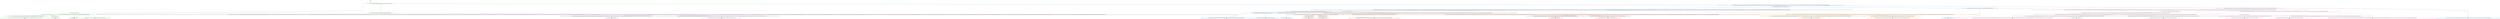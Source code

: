 digraph T {
	{
		rank=same
		60 [penwidth=3,colorscheme=set19,color=3,label="121;122;123;124;125;126;127;128;129;130;341;342;343;344;345;346;347;348;349;350;461;462;463;464;465;466;467;468;469;470;491;492;493;494;495;496;497;498;499;500;511;512;513;514;515;516;517;518;519;520_P\nP\n0% 53%"]
		58 [penwidth=3,colorscheme=set19,color=3,label="221;222;223;224;225;226;227;228;229;230_P\nP\n0% 47%"]
		56 [penwidth=3,colorscheme=set19,color=3,label="391;392;393;394;395;396;397;398;399;400_P\nP\n88% 0%"]
		53 [penwidth=3,colorscheme=set19,color=3,label="191;192;193;194;195;196;197;198;199;200;241;242;243;244;245;246;247;248;249;250;301;302;303;304;305;306;307;308;309;310_P\nP\n12% 0%"]
		49 [penwidth=3,colorscheme=set19,color=2,label="3642;3643;3644;3645;3646;3647;3648;3649;3650;3651;3682;3683;3684;3685;3686;3687;3688;3689;3690;3691;3812;3813;3814;3815;3816;3817;3818;3819;3820;3821;3922;3923;3924;3925;3926;3927;3928;3929;3930;3931_M1\nM1\n11%"]
		46 [penwidth=3,colorscheme=set19,color=2,label="3802;3803;3804;3805;3806;3807;3808;3809;3810;3811;3902;3903;3904;3905;3906;3907;3908;3909;3910;3911_M1\nM1\n15%"]
		44 [penwidth=3,colorscheme=set19,color=2,label="4152;4153;4154;4155;4156;4157;4158;4159;4160;4161_M1\nM1\n41%"]
		42 [penwidth=3,colorscheme=set19,color=2,label="1191;1192;1193;1194;1195;1196;1197;1198;1199;1200_M1\nM1\n16%"]
		40 [penwidth=3,colorscheme=set19,color=2,label="1071;1072;1073;1074;1075;1076;1077;1078;1079;1080;1091;1092;1093;1094;1095;1096;1097;1098;1099;1100;1181;1182;1183;1184;1185;1186;1187;1188;1189;1190;1221;1222;1223;1224;1225;1226;1227;1228;1229;1230;1231;1232;1233;1234;1235;1236;1237;1238;1239;1240_M1\nM1\n18%"]
		37 [penwidth=3,colorscheme=set19,color=8,label="2141;2142;2143;2144;2145;2146;2147;2148;2149;2150;2191;2192;2193;2194;2195;2196;2197;2198;2199;2200;2281;2282;2283;2284;2285;2286;2287;2288;2289;2290;2401;2402;2403;2404;2405;2406;2407;2408;2409;2410;2501;2502;2503;2504;2505;2506;2507;2508;2509;2510;2601;2602;2603;2604;2605;2606;2607;2608;2609;2610;2691;2692;2693;2694;2695;2696;2697;2698;2699;2700;2731;2732;2733;2734;2735;2736;2737;2738;2739;2740;2791;2792;2793;2794;2795;2796;2797;2798;2799;2800_M2\nM2\n40%"]
		34 [penwidth=3,colorscheme=set19,color=8,label="2481;2482;2483;2484;2485;2486;2487;2488;2489;2490;2591;2592;2593;2594;2595;2596;2597;2598;2599;2600;2671;2672;2673;2674;2675;2676;2677;2678;2679;2680_M2\nM2\n27%"]
		32 [penwidth=3,colorscheme=set19,color=8,label="2881;2882;2883;2884;2885;2886;2887;2888;2889;2890;2931;2932;2933;2934;2935;2936;2937;2938;2939;2940;2981;2982;2983;2984;2985;2986;2987;2988;2989;2990_M2\nM2\n18%"]
		30 [penwidth=3,colorscheme=set19,color=8,label="2041;2042;2043;2044;2045;2046;2047;2048;2049;2050;2101;2102;2103;2104;2105;2106;2107;2108;2109;2110;2221;2222;2223;2224;2225;2226;2227;2228;2229;2230;2321;2322;2323;2324;2325;2326;2327;2328;2329;2330;2431;2432;2433;2434;2435;2436;2437;2438;2439;2440;2461;2462;2463;2464;2465;2466;2467;2468;2469;2470;2561;2562;2563;2564;2565;2566;2567;2568;2569;2570;2711;2712;2713;2714;2715;2716;2717;2718;2719;2720;2751;2752;2753;2754;2755;2756;2757;2758;2759;2760;2831;2832;2833;2834;2835;2836;2837;2838;2839;2840_M2\nM2\n15%"]
		28 [penwidth=3,colorscheme=set19,color=9,label="4582;4583;4584;4585;4586;4587;4588;4589;4590;4591_M3\nM3\n54%"]
		26 [penwidth=3,colorscheme=set19,color=9,label="4382;4383;4384;4385;4386;4387;4388;4389;4390;4391;4462;4463;4464;4465;4466;4467;4468;4469;4470;4471;4512;4513;4514;4515;4516;4517;4518;4519;4520;4521_M3\nM3\n46%"]
		23 [penwidth=3,colorscheme=set19,color=7,label="5522;5523;5524;5525;5526;5527;5528;5529;5530;5531_M4\nM4\n69%"]
		21 [penwidth=3,colorscheme=set19,color=7,label="5682;5683;5684;5685;5686;5687;5688;5689;5690;5691_M4\nM4\n14%"]
		19 [penwidth=3,colorscheme=set19,color=7,label="5352;5353;5354;5355;5356;5357;5358;5359;5360;5361;5462;5463;5464;5465;5466;5467;5468;5469;5470;5471;5512;5513;5514;5515;5516;5517;5518;5519;5520;5521;5612;5613;5614;5615;5616;5617;5618;5619;5620;5621_M4\nM4\n18%"]
		17 [penwidth=3,colorscheme=set19,color=5,label="6212;6213;6214;6215;6216;6217;6218;6219;6220;6221;6292;6293;6294;6295;6296;6297;6298;6299;6300;6301_M5\nM5\n78%"]
		15 [penwidth=3,colorscheme=set19,color=5,label="5912;5913;5914;5915;5916;5917;5918;5919;5920;5921;5962;5963;5964;5965;5966;5967;5968;5969;5970;5971;6002;6003;6004;6005;6006;6007;6008;6009;6010;6011;6032;6033;6034;6035;6036;6037;6038;6039;6040;6041_M5\nM5\n22%"]
		13 [penwidth=3,colorscheme=set19,color=4,label="7354;7355;7356;7357;7358;7359;7360;7361;7362;7363_M6\nM6\n24%"]
		11 [penwidth=3,colorscheme=set19,color=4,label="7434;7435;7436;7437;7438;7439;7440;7441;7442;7443;7464;7465;7466;7467;7468;7469;7470;7471;7472;7473;7474;7475;7476;7477;7478;7479;7480;7481;7482;7483_M6\nM6\n76%"]
		9 [penwidth=3,colorscheme=set19,color=1,label="6932;6933;6934;6935;6936;6937;6938;6939;6940;6941_M7\nM7\n84%"]
		7 [penwidth=3,colorscheme=set19,color=1,label="7002;7003;7004;7005;7006;7007;7008;7009;7010;7011;7052;7053;7054;7055;7056;7057;7058;7059;7060;7061_M7\nM7\n16%"]
	}
	65 [penwidth=3,colorscheme=set19,color=3,label="GL"]
	64 [penwidth=3,colorscheme=set19,color=3,label="0"]
	63 [penwidth=3,colorscheme=set19,color=3,label="1;2;3;4;5;6;7;8;9;10;11;12;13;14;15;16;17;18;19;20"]
	62 [penwidth=3,colorscheme=set19,color=3,label="21;22;23;24;25;26;27;28;29;30;71;72;73;74;75;76;77;78;79;80"]
	61 [penwidth=3,colorscheme=set19,color=3,label="121;122;123;124;125;126;127;128;129;130;341;342;343;344;345;346;347;348;349;350;461;462;463;464;465;466;467;468;469;470;491;492;493;494;495;496;497;498;499;500;511;512;513;514;515;516;517;518;519;520"]
	59 [penwidth=3,colorscheme=set19,color=3,label="221;222;223;224;225;226;227;228;229;230"]
	57 [penwidth=3,colorscheme=set19,color=3,label="41;42;43;44;45;46;47;48;49;50;61;62;63;64;65;66;67;68;69;70;161;162;163;164;165;166;167;168;169;170;331;332;333;334;335;336;337;338;339;340;391;392;393;394;395;396;397;398;399;400"]
	55 [penwidth=3,colorscheme=set19,color=3,label="31;32;33;34;35;36;37;38;39;40;51;52;53;54;55;56;57;58;59;60;91;92;93;94;95;96;97;98;99;100;151;152;153;154;155;156;157;158;159;160"]
	54 [penwidth=3,colorscheme=set19,color=3,label="191;192;193;194;195;196;197;198;199;200;241;242;243;244;245;246;247;248;249;250;301;302;303;304;305;306;307;308;309;310"]
	52 [penwidth=3,colorscheme=set19,color=2,label="981;982;983;984;985;986;987;988;989;990;1031;1032;1033;1034;1035;1036;1037;1038;1039;1040"]
	51 [penwidth=3,colorscheme=set19,color=2,label="1061;1062;1063;1064;1065;1066;1067;1068;1069;1070;1121;1122;1123;1124;1125;1126;1127;1128;1129;1130;1141;1142;1143;1144;1145;1146;1147;1148;1149;1150;1161;1162;1163;1164;1165;1166;1167;1168;1169;1170;1251;1252;1253;1254;1255;1256;1257;1258;1259;1260;1271;1272;1273;1274;1275;1276;1277;1278;1279;1280;1321;1322;1323;1324;1325;1326;1327;1328;1329;1330;1341;1342;1343;1344;1345;1346;1347;1348;1349;1350;1391;1392;1393;1394;1395;1396;1397;1398;1399;1400;1431;1432;1433;1434;1435;1436;1437;1438;1439;1440;1491;1492;1493;1494;1495;1496;1497;1498;1499;1500;1541;1542;1543;1544;1545;1546;1547;1548;1549;1550;1561;1562;1563;1564;1565;1566;1567;1568;1569;1570;1641;1642;1643;1644;1645;1646;1647;1648;1649;1650;1691;1692;1693;1694;1695;1696;1697;1698;1699;1700;1721;1722;1723;1724;1725;1726;1727;1728;1729;1730;1761;1762;1763;1764;1765;1766;1767;1768;1769;1770;1821;1822;1823;1824;1825;1826;1827;1828;1829;1830;1881;1882;1883;1884;1885;1886;1887;1888;1889;1890;1911;1912;1913;1914;1915;1916;1917;1918;1919;1920;1951;1952;1953;1954;1955;1956;1957;1958;1959;1960;1971;1972;1973;1974;1975;1976;1977;1978;1979;1980;2031;2032;2033;2034;2035;2036;2037;2038;2039;2040;2071;2072;2073;2074;2075;2076;2077;2078;2079;2080;2211;2212;2213;2214;2215;2216;2217;2218;2219;2220;2311;2312;2313;2314;2315;2316;2317;2318;2319;2320;2421;2422;2423;2424;2425;2426;2427;2428;2429;2430;2451;2452;2453;2454;2455;2456;2457;2458;2459;2460;2631;2632;2633;2634;2635;2636;2637;2638;2639;2640;2821;2822;2823;2824;2825;2826;2827;2828;2829;2830;2911;2912;2913;2914;2915;2916;2917;2918;2919;2920;2961;2962;2963;2964;2965;2966;2967;2968;2969;2970;3041;3042;3043;3044;3045;3046;3047;3048;3049;3050;3081;3082;3083;3084;3085;3086;3087;3088;3089;3090;3191;3192;3193;3194;3195;3196;3197;3198;3199;3200;3221;3222;3223;3224;3225;3226;3227;3228;3229;3230;3261;3262;3263;3264;3265;3266;3267;3268;3269;3270;3281;3282;3283;3284;3285;3286;3287;3288;3289;3290;3301;3302;3303;3304;3305;3306;3307;3308;3309;3310;3341;3342;3343;3344;3345;3346;3347;3348;3349;3350;3381;3382;3383;3384;3385;3386;3387;3388;3389;3390;3391;3392;3393;3394;3395;3396;3397;3398;3399;3400;3411;3412;3413;3414;3415;3416;3417;3418;3419;3420;3461;3462;3463;3464;3465;3466;3467;3468;3469;3470;3521;3522;3523;3524;3525;3526;3527;3528;3529;3530;3531;3562;3563;3564;3565;3566;3567;3568;3569;3570;3571;3612;3613;3614;3615;3616;3617;3618;3619;3620;3621"]
	50 [penwidth=3,colorscheme=set19,color=2,label="3642;3643;3644;3645;3646;3647;3648;3649;3650;3651;3682;3683;3684;3685;3686;3687;3688;3689;3690;3691;3812;3813;3814;3815;3816;3817;3818;3819;3820;3821;3922;3923;3924;3925;3926;3927;3928;3929;3930;3931"]
	48 [penwidth=3,colorscheme=set19,color=2,label="3742;3743;3744;3745;3746;3747;3748;3749;3750;3751"]
	47 [penwidth=3,colorscheme=set19,color=2,label="3802;3803;3804;3805;3806;3807;3808;3809;3810;3811;3902;3903;3904;3905;3906;3907;3908;3909;3910;3911"]
	45 [penwidth=3,colorscheme=set19,color=2,label="4012;4013;4014;4015;4016;4017;4018;4019;4020;4021;4152;4153;4154;4155;4156;4157;4158;4159;4160;4161"]
	43 [penwidth=3,colorscheme=set19,color=2,label="1101;1102;1103;1104;1105;1106;1107;1108;1109;1110;1111;1112;1113;1114;1115;1116;1117;1118;1119;1120;1191;1192;1193;1194;1195;1196;1197;1198;1199;1200"]
	41 [penwidth=3,colorscheme=set19,color=2,label="1001;1002;1003;1004;1005;1006;1007;1008;1009;1010;1071;1072;1073;1074;1075;1076;1077;1078;1079;1080;1091;1092;1093;1094;1095;1096;1097;1098;1099;1100;1181;1182;1183;1184;1185;1186;1187;1188;1189;1190;1221;1222;1223;1224;1225;1226;1227;1228;1229;1230;1231;1232;1233;1234;1235;1236;1237;1238;1239;1240"]
	39 [penwidth=3,colorscheme=set19,color=8,label="2001;2002;2003;2004;2005;2006;2007;2008;2009;2010;2051;2052;2053;2054;2055;2056;2057;2058;2059;2060"]
	38 [penwidth=3,colorscheme=set19,color=8,label="2081;2082;2083;2084;2085;2086;2087;2088;2089;2090;2141;2142;2143;2144;2145;2146;2147;2148;2149;2150;2191;2192;2193;2194;2195;2196;2197;2198;2199;2200;2281;2282;2283;2284;2285;2286;2287;2288;2289;2290;2401;2402;2403;2404;2405;2406;2407;2408;2409;2410;2501;2502;2503;2504;2505;2506;2507;2508;2509;2510;2601;2602;2603;2604;2605;2606;2607;2608;2609;2610;2691;2692;2693;2694;2695;2696;2697;2698;2699;2700;2731;2732;2733;2734;2735;2736;2737;2738;2739;2740;2791;2792;2793;2794;2795;2796;2797;2798;2799;2800"]
	36 [penwidth=3,colorscheme=set19,color=8,label="2111;2112;2113;2114;2115;2116;2117;2118;2119;2120"]
	35 [penwidth=3,colorscheme=set19,color=8,label="2171;2172;2173;2174;2175;2176;2177;2178;2179;2180;2231;2232;2233;2234;2235;2236;2237;2238;2239;2240;2271;2272;2273;2274;2275;2276;2277;2278;2279;2280;2481;2482;2483;2484;2485;2486;2487;2488;2489;2490;2591;2592;2593;2594;2595;2596;2597;2598;2599;2600;2671;2672;2673;2674;2675;2676;2677;2678;2679;2680"]
	33 [penwidth=3,colorscheme=set19,color=8,label="2331;2332;2333;2334;2335;2336;2337;2338;2339;2340;2371;2372;2373;2374;2375;2376;2377;2378;2379;2380;2511;2512;2513;2514;2515;2516;2517;2518;2519;2520;2581;2582;2583;2584;2585;2586;2587;2588;2589;2590;2721;2722;2723;2724;2725;2726;2727;2728;2729;2730;2881;2882;2883;2884;2885;2886;2887;2888;2889;2890;2931;2932;2933;2934;2935;2936;2937;2938;2939;2940;2981;2982;2983;2984;2985;2986;2987;2988;2989;2990"]
	31 [penwidth=3,colorscheme=set19,color=8,label="2041;2042;2043;2044;2045;2046;2047;2048;2049;2050;2101;2102;2103;2104;2105;2106;2107;2108;2109;2110;2221;2222;2223;2224;2225;2226;2227;2228;2229;2230;2321;2322;2323;2324;2325;2326;2327;2328;2329;2330;2431;2432;2433;2434;2435;2436;2437;2438;2439;2440;2461;2462;2463;2464;2465;2466;2467;2468;2469;2470;2561;2562;2563;2564;2565;2566;2567;2568;2569;2570;2711;2712;2713;2714;2715;2716;2717;2718;2719;2720;2751;2752;2753;2754;2755;2756;2757;2758;2759;2760;2831;2832;2833;2834;2835;2836;2837;2838;2839;2840"]
	29 [penwidth=3,colorscheme=set19,color=9,label="3702;3703;3704;3705;3706;3707;3708;3709;3710;3711;3842;3843;3844;3845;3846;3847;3848;3849;3850;3851;4112;4113;4114;4115;4116;4117;4118;4119;4120;4121;4192;4193;4194;4195;4196;4197;4198;4199;4200;4201;4242;4243;4244;4245;4246;4247;4248;4249;4250;4251;4312;4313;4314;4315;4316;4317;4318;4319;4320;4321;4392;4393;4394;4395;4396;4397;4398;4399;4400;4401;4532;4533;4534;4535;4536;4537;4538;4539;4540;4541;4582;4583;4584;4585;4586;4587;4588;4589;4590;4591"]
	27 [penwidth=3,colorscheme=set19,color=9,label="3832;3833;3834;3835;3836;3837;3838;3839;3840;3841;3942;3943;3944;3945;3946;3947;3948;3949;3950;3951;4052;4053;4054;4055;4056;4057;4058;4059;4060;4061;4182;4183;4184;4185;4186;4187;4188;4189;4190;4191;4232;4233;4234;4235;4236;4237;4238;4239;4240;4241;4382;4383;4384;4385;4386;4387;4388;4389;4390;4391;4462;4463;4464;4465;4466;4467;4468;4469;4470;4471;4512;4513;4514;4515;4516;4517;4518;4519;4520;4521"]
	25 [penwidth=3,colorscheme=set19,color=7,label="5242;5243;5244;5245;5246;5247;5248;5249;5250;5251;5262;5263;5264;5265;5266;5267;5268;5269;5270;5271;5292;5293;5294;5295;5296;5297;5298;5299;5300;5301;5362;5363;5364;5365;5366;5367;5368;5369;5370;5371;5392;5393;5394;5395;5396;5397;5398;5399;5400;5401"]
	24 [penwidth=3,colorscheme=set19,color=7,label="5522;5523;5524;5525;5526;5527;5528;5529;5530;5531"]
	22 [penwidth=3,colorscheme=set19,color=7,label="5682;5683;5684;5685;5686;5687;5688;5689;5690;5691"]
	20 [penwidth=3,colorscheme=set19,color=7,label="5252;5253;5254;5255;5256;5257;5258;5259;5260;5261;5352;5353;5354;5355;5356;5357;5358;5359;5360;5361;5462;5463;5464;5465;5466;5467;5468;5469;5470;5471;5512;5513;5514;5515;5516;5517;5518;5519;5520;5521;5612;5613;5614;5615;5616;5617;5618;5619;5620;5621"]
	18 [penwidth=3,colorscheme=set19,color=5,label="5832;5833;5834;5835;5836;5837;5838;5839;5840;5841;5882;5883;5884;5885;5886;5887;5888;5889;5890;5891;5922;5923;5924;5925;5926;5927;5928;5929;5930;5931;5972;5973;5974;5975;5976;5977;5978;5979;5980;5981;6012;6013;6014;6015;6016;6017;6018;6019;6020;6021;6052;6053;6054;6055;6056;6057;6058;6059;6060;6061;6152;6153;6154;6155;6156;6157;6158;6159;6160;6161;6212;6213;6214;6215;6216;6217;6218;6219;6220;6221;6292;6293;6294;6295;6296;6297;6298;6299;6300;6301"]
	16 [penwidth=3,colorscheme=set19,color=5,label="5852;5853;5854;5855;5856;5857;5858;5859;5860;5861;5912;5913;5914;5915;5916;5917;5918;5919;5920;5921;5962;5963;5964;5965;5966;5967;5968;5969;5970;5971;6002;6003;6004;6005;6006;6007;6008;6009;6010;6011;6032;6033;6034;6035;6036;6037;6038;6039;6040;6041"]
	14 [penwidth=3,colorscheme=set19,color=4,label="6522;6523;6524;6525;6526;6527;6528;6529;6530;6531;6562;6563;6564;6565;6566;6567;6568;6569;6570;6571;6592;6593;6594;6595;6596;6597;6598;6599;6600;6601;6622;6623;6624;6625;6626;6627;6628;6629;6630;6631;6712;6713;6714;6715;6716;6717;6718;6719;6720;6721;6772;6773;6774;6775;6776;6777;6778;6779;6780;6781;6912;6913;6914;6915;6916;6917;6918;6919;6920;6921;7284;7285;7286;7287;7288;7289;7290;7291;7292;7293;7354;7355;7356;7357;7358;7359;7360;7361;7362;7363"]
	12 [penwidth=3,colorscheme=set19,color=4,label="6582;6583;6584;6585;6586;6587;6588;6589;6590;6591;6652;6653;6654;6655;6656;6657;6658;6659;6660;6661;6692;6693;6694;6695;6696;6697;6698;6699;6700;6701;6762;6763;6764;6765;6766;6767;6768;6769;6770;6771;7102;7103;7104;7105;7106;7107;7108;7109;7110;7111;7374;7375;7376;7377;7378;7379;7380;7381;7382;7383;7414;7415;7416;7417;7418;7419;7420;7421;7422;7423;7434;7435;7436;7437;7438;7439;7440;7441;7442;7443;7464;7465;7466;7467;7468;7469;7470;7471;7472;7473;7474;7475;7476;7477;7478;7479;7480;7481;7482;7483"]
	10 [penwidth=3,colorscheme=set19,color=1,label="6572;6573;6574;6575;6576;6577;6578;6579;6580;6581;6602;6603;6604;6605;6606;6607;6608;6609;6610;6611;6632;6633;6634;6635;6636;6637;6638;6639;6640;6641;6832;6833;6834;6835;6836;6837;6838;6839;6840;6841;6932;6933;6934;6935;6936;6937;6938;6939;6940;6941"]
	8 [penwidth=3,colorscheme=set19,color=1,label="6782;6783;6784;6785;6786;6787;6788;6789;6790;6791;6822;6823;6824;6825;6826;6827;6828;6829;6830;6831;7002;7003;7004;7005;7006;7007;7008;7009;7010;7011;7052;7053;7054;7055;7056;7057;7058;7059;7060;7061"]
	6 [penwidth=3,colorscheme=set19,color=9,label="2941;2942;2943;2944;2945;2946;2947;2948;2949;2950;3011;3012;3013;3014;3015;3016;3017;3018;3019;3020;3031;3032;3033;3034;3035;3036;3037;3038;3039;3040;3061;3062;3063;3064;3065;3066;3067;3068;3069;3070;3101;3102;3103;3104;3105;3106;3107;3108;3109;3110;3131;3132;3133;3134;3135;3136;3137;3138;3139;3140;3161;3162;3163;3164;3165;3166;3167;3168;3169;3170;3171;3172;3173;3174;3175;3176;3177;3178;3179;3180;3241;3242;3243;3244;3245;3246;3247;3248;3249;3250;3251;3252;3253;3254;3255;3256;3257;3258;3259;3260;3271;3272;3273;3274;3275;3276;3277;3278;3279;3280;3291;3292;3293;3294;3295;3296;3297;3298;3299;3300;3311;3312;3313;3314;3315;3316;3317;3318;3319;3320;3361;3362;3363;3364;3365;3366;3367;3368;3369;3370;3431;3432;3433;3434;3435;3436;3437;3438;3439;3440;3501;3502;3503;3504;3505;3506;3507;3508;3509;3510"]
	5 [penwidth=3,colorscheme=set19,color=1,label="3792;3793;3794;3795;3796;3797;3798;3799;3800;3801;3882;3883;3884;3885;3886;3887;3888;3889;3890;3891;4002;4003;4004;4005;4006;4007;4008;4009;4010;4011;4062;4063;4064;4065;4066;4067;4068;4069;4070;4071;4212;4213;4214;4215;4216;4217;4218;4219;4220;4221;4272;4273;4274;4275;4276;4277;4278;4279;4280;4281;4352;4353;4354;4355;4356;4357;4358;4359;4360;4361;4602;4603;4604;4605;4606;4607;4608;4609;4610;4611;4632;4633;4634;4635;4636;4637;4638;4639;4640;4641;4672;4673;4674;4675;4676;4677;4678;4679;4680;4681;4722;4723;4724;4725;4726;4727;4728;4729;4730;4731;4772;4773;4774;4775;4776;4777;4778;4779;4780;4781;4792;4793;4794;4795;4796;4797;4798;4799;4800;4801;4822;4823;4824;4825;4826;4827;4828;4829;4830;4831;4942;4943;4944;4945;4946;4947;4948;4949;4950;4951;5052;5053;5054;5055;5056;5057;5058;5059;5060;5061;5092;5093;5094;5095;5096;5097;5098;5099;5100;5101;5122;5123;5124;5125;5126;5127;5128;5129;5130;5131;5182;5183;5184;5185;5186;5187;5188;5189;5190;5191;5232;5233;5234;5235;5236;5237;5238;5239;5240;5241;5322;5323;5324;5325;5326;5327;5328;5329;5330;5331;5422;5423;5424;5425;5426;5427;5428;5429;5430;5431;5492;5493;5494;5495;5496;5497;5498;5499;5500;5501;5572;5573;5574;5575;5576;5577;5578;5579;5580;5581;5762;5763;5764;5765;5766;5767;5768;5769;5770;5771;5802;5803;5804;5805;5806;5807;5808;5809;5810;5811;5862;5863;5864;5865;5866;5867;5868;5869;5870;5871;6072;6073;6074;6075;6076;6077;6078;6079;6080;6081;6412;6413;6414;6415;6416;6417;6418;6419;6420;6421;6472;6473;6474;6475;6476;6477;6478;6479;6480;6481;6532;6533;6534;6535;6536;6537;6538;6539;6540;6541"]
	4 [penwidth=3,colorscheme=set19,color=5,label="3672;3673;3674;3675;3676;3677;3678;3679;3680;3681;3912;3913;3914;3915;3916;3917;3918;3919;3920;3921;4092;4093;4094;4095;4096;4097;4098;4099;4100;4101;4302;4303;4304;4305;4306;4307;4308;4309;4310;4311;4492;4493;4494;4495;4496;4497;4498;4499;4500;4501;4612;4613;4614;4615;4616;4617;4618;4619;4620;4621;4642;4643;4644;4645;4646;4647;4648;4649;4650;4651;4742;4743;4744;4745;4746;4747;4748;4749;4750;4751;4782;4783;4784;4785;4786;4787;4788;4789;4790;4791;4802;4803;4804;4805;4806;4807;4808;4809;4810;4811;4862;4863;4864;4865;4866;4867;4868;4869;4870;4871;4912;4913;4914;4915;4916;4917;4918;4919;4920;4921;4962;4963;4964;4965;4966;4967;4968;4969;4970;4971;5012;5013;5014;5015;5016;5017;5018;5019;5020;5021;5102;5103;5104;5105;5106;5107;5108;5109;5110;5111;5202;5203;5204;5205;5206;5207;5208;5209;5210;5211;5482;5483;5484;5485;5486;5487;5488;5489;5490;5491;5562;5563;5564;5565;5566;5567;5568;5569;5570;5571;5692;5693;5694;5695;5696;5697;5698;5699;5700;5701"]
	3 [penwidth=3,colorscheme=set19,color=7,label="3892;3893;3894;3895;3896;3897;3898;3899;3900;3901;4022;4023;4024;4025;4026;4027;4028;4029;4030;4031;4072;4073;4074;4075;4076;4077;4078;4079;4080;4081;4162;4163;4164;4165;4166;4167;4168;4169;4170;4171;4222;4223;4224;4225;4226;4227;4228;4229;4230;4231;4282;4283;4284;4285;4286;4287;4288;4289;4290;4291;4362;4363;4364;4365;4366;4367;4368;4369;4370;4371;4432;4433;4434;4435;4436;4437;4438;4439;4440;4441;4572;4573;4574;4575;4576;4577;4578;4579;4580;4581;4682;4683;4684;4685;4686;4687;4688;4689;4690;4691;4732;4733;4734;4735;4736;4737;4738;4739;4740;4741;4832;4833;4834;4835;4836;4837;4838;4839;4840;4841;4902;4903;4904;4905;4906;4907;4908;4909;4910;4911;4952;4953;4954;4955;4956;4957;4958;4959;4960;4961;5002;5003;5004;5005;5006;5007;5008;5009;5010;5011;5032;5033;5034;5035;5036;5037;5038;5039;5040;5041;5072;5073;5074;5075;5076;5077;5078;5079;5080;5081;5142;5143;5144;5145;5146;5147;5148;5149;5150;5151;5192;5193;5194;5195;5196;5197;5198;5199;5200;5201"]
	2 [penwidth=3,colorscheme=set19,color=8,label="1241;1242;1243;1244;1245;1246;1247;1248;1249;1250;1261;1262;1263;1264;1265;1266;1267;1268;1269;1270;1311;1312;1313;1314;1315;1316;1317;1318;1319;1320;1371;1372;1373;1374;1375;1376;1377;1378;1379;1380;1421;1422;1423;1424;1425;1426;1427;1428;1429;1430;1451;1452;1453;1454;1455;1456;1457;1458;1459;1460;1501;1502;1503;1504;1505;1506;1507;1508;1509;1510;1531;1532;1533;1534;1535;1536;1537;1538;1539;1540;1581;1582;1583;1584;1585;1586;1587;1588;1589;1590;1601;1602;1603;1604;1605;1606;1607;1608;1609;1610;1611;1612;1613;1614;1615;1616;1617;1618;1619;1620;1631;1632;1633;1634;1635;1636;1637;1638;1639;1640;1671;1672;1673;1674;1675;1676;1677;1678;1679;1680;1741;1742;1743;1744;1745;1746;1747;1748;1749;1750;1751;1752;1753;1754;1755;1756;1757;1758;1759;1760;1781;1782;1783;1784;1785;1786;1787;1788;1789;1790;1811;1812;1813;1814;1815;1816;1817;1818;1819;1820;1841;1842;1843;1844;1845;1846;1847;1848;1849;1850;1871;1872;1873;1874;1875;1876;1877;1878;1879;1880;1891;1892;1893;1894;1895;1896;1897;1898;1899;1900;1901;1902;1903;1904;1905;1906;1907;1908;1909;1910;1931;1932;1933;1934;1935;1936;1937;1938;1939;1940;1961;1962;1963;1964;1965;1966;1967;1968;1969;1970;1981;1982;1983;1984;1985;1986;1987;1988;1989;1990"]
	1 [penwidth=3,colorscheme=set19,color=4,label="371;372;373;374;375;376;377;378;379;380;421;422;423;424;425;426;427;428;429;430;481;482;483;484;485;486;487;488;489;490;501;502;503;504;505;506;507;508;509;510;531;532;533;534;535;536;537;538;539;540;551;552;553;554;555;556;557;558;559;560;571;572;573;574;575;576;577;578;579;580;621;622;623;624;625;626;627;628;629;630;671;672;673;674;675;676;677;678;679;680;701;702;703;704;705;706;707;708;709;710;731;732;733;734;735;736;737;738;739;740;771;772;773;774;775;776;777;778;779;780;801;802;803;804;805;806;807;808;809;810;821;822;823;824;825;826;827;828;829;830;841;842;843;844;845;846;847;848;849;850;861;862;863;864;865;866;867;868;869;870;881;882;883;884;885;886;887;888;889;890;901;902;903;904;905;906;907;908;909;910;921;922;923;924;925;926;927;928;929;930;941;942;943;944;945;946;947;948;949;950;961;962;963;964;965;966;967;968;969;970;1011;1012;1013;1014;1015;1016;1017;1018;1019;1020;1041;1042;1043;1044;1045;1046;1047;1048;1049;1050;1131;1132;1133;1134;1135;1136;1137;1138;1139;1140;1201;1202;1203;1204;1205;1206;1207;1208;1209;1210;1291;1292;1293;1294;1295;1296;1297;1298;1299;1300;1331;1332;1333;1334;1335;1336;1337;1338;1339;1340;1351;1352;1353;1354;1355;1356;1357;1358;1359;1360;1381;1382;1383;1384;1385;1386;1387;1388;1389;1390;1401;1402;1403;1404;1405;1406;1407;1408;1409;1410;1441;1442;1443;1444;1445;1446;1447;1448;1449;1450;1461;1462;1463;1464;1465;1466;1467;1468;1469;1470;1481;1482;1483;1484;1485;1486;1487;1488;1489;1490;1511;1512;1513;1514;1515;1516;1517;1518;1519;1520;1551;1552;1553;1554;1555;1556;1557;1558;1559;1560;1571;1572;1573;1574;1575;1576;1577;1578;1579;1580;1591;1592;1593;1594;1595;1596;1597;1598;1599;1600;1621;1622;1623;1624;1625;1626;1627;1628;1629;1630;1651;1652;1653;1654;1655;1656;1657;1658;1659;1660;1701;1702;1703;1704;1705;1706;1707;1708;1709;1710;1711;1712;1713;1714;1715;1716;1717;1718;1719;1720;1731;1732;1733;1734;1735;1736;1737;1738;1739;1740;1771;1772;1773;1774;1775;1776;1777;1778;1779;1780;1791;1792;1793;1794;1795;1796;1797;1798;1799;1800;1851;1852;1853;1854;1855;1856;1857;1858;1859;1860;2011;2012;2013;2014;2015;2016;2017;2018;2019;2020;2061;2062;2063;2064;2065;2066;2067;2068;2069;2070;2121;2122;2123;2124;2125;2126;2127;2128;2129;2130;2151;2152;2153;2154;2155;2156;2157;2158;2159;2160;2261;2262;2263;2264;2265;2266;2267;2268;2269;2270;2291;2292;2293;2294;2295;2296;2297;2298;2299;2300;2411;2412;2413;2414;2415;2416;2417;2418;2419;2420;2621;2622;2623;2624;2625;2626;2627;2628;2629;2630;2811;2812;2813;2814;2815;2816;2817;2818;2819;2820;2841;2842;2843;2844;2845;2846;2847;2848;2849;2850;2871;2872;2873;2874;2875;2876;2877;2878;2879;2880;2971;2972;2973;2974;2975;2976;2977;2978;2979;2980;3071;3072;3073;3074;3075;3076;3077;3078;3079;3080;3111;3112;3113;3114;3115;3116;3117;3118;3119;3120;3141;3142;3143;3144;3145;3146;3147;3148;3149;3150;3181;3182;3183;3184;3185;3186;3187;3188;3189;3190;3201;3202;3203;3204;3205;3206;3207;3208;3209;3210;3321;3322;3323;3324;3325;3326;3327;3328;3329;3330;3371;3372;3373;3374;3375;3376;3377;3378;3379;3380;3401;3402;3403;3404;3405;3406;3407;3408;3409;3410;3441;3442;3443;3444;3445;3446;3447;3448;3449;3450;3481;3482;3483;3484;3485;3486;3487;3488;3489;3490;3511;3512;3513;3514;3515;3516;3517;3518;3519;3520;3552;3553;3554;3555;3556;3557;3558;3559;3560;3561;3632;3633;3634;3635;3636;3637;3638;3639;3640;3641;3722;3723;3724;3725;3726;3727;3728;3729;3730;3731;3782;3783;3784;3785;3786;3787;3788;3789;3790;3791;3992;3993;3994;3995;3996;3997;3998;3999;4000;4001;4142;4143;4144;4145;4146;4147;4148;4149;4150;4151;4342;4343;4344;4345;4346;4347;4348;4349;4350;4351;4552;4553;4554;4555;4556;4557;4558;4559;4560;4561;4662;4663;4664;4665;4666;4667;4668;4669;4670;4671;4702;4703;4704;4705;4706;4707;4708;4709;4710;4711;4762;4763;4764;4765;4766;4767;4768;4769;4770;4771;4842;4843;4844;4845;4846;4847;4848;4849;4850;4851;4882;4883;4884;4885;4886;4887;4888;4889;4890;4891;4972;4973;4974;4975;4976;4977;4978;4979;4980;4981;4982;4983;4984;4985;4986;4987;4988;4989;4990;4991;5112;5113;5114;5115;5116;5117;5118;5119;5120;5121;5132;5133;5134;5135;5136;5137;5138;5139;5140;5141;5162;5163;5164;5165;5166;5167;5168;5169;5170;5171;5212;5213;5214;5215;5216;5217;5218;5219;5220;5221;5272;5273;5274;5275;5276;5277;5278;5279;5280;5281;5302;5303;5304;5305;5306;5307;5308;5309;5310;5311;5402;5403;5404;5405;5406;5407;5408;5409;5410;5411;5542;5543;5544;5545;5546;5547;5548;5549;5550;5551;5622;5623;5624;5625;5626;5627;5628;5629;5630;5631;5722;5723;5724;5725;5726;5727;5728;5729;5730;5731;5752;5753;5754;5755;5756;5757;5758;5759;5760;5761;5782;5783;5784;5785;5786;5787;5788;5789;5790;5791;5842;5843;5844;5845;5846;5847;5848;5849;5850;5851;5932;5933;5934;5935;5936;5937;5938;5939;5940;5941;6062;6063;6064;6065;6066;6067;6068;6069;6070;6071;6112;6113;6114;6115;6116;6117;6118;6119;6120;6121;6172;6173;6174;6175;6176;6177;6178;6179;6180;6181;6222;6223;6224;6225;6226;6227;6228;6229;6230;6231;6302;6303;6304;6305;6306;6307;6308;6309;6310;6311;6352;6353;6354;6355;6356;6357;6358;6359;6360;6361;6462;6463;6464;6465;6466;6467;6468;6469;6470;6471"]
	0 [penwidth=3,colorscheme=set19,color=2,label="291;292;293;294;295;296;297;298;299;300;361;362;363;364;365;366;367;368;369;370;541;542;543;544;545;546;547;548;549;550;561;562;563;564;565;566;567;568;569;570;611;612;613;614;615;616;617;618;619;620;641;642;643;644;645;646;647;648;649;650;661;662;663;664;665;666;667;668;669;670;691;692;693;694;695;696;697;698;699;700;711;712;713;714;715;716;717;718;719;720;761;762;763;764;765;766;767;768;769;770;791;792;793;794;795;796;797;798;799;800;811;812;813;814;815;816;817;818;819;820;831;832;833;834;835;836;837;838;839;840;891;892;893;894;895;896;897;898;899;900"]
	65 -> 64 [penwidth=3,colorscheme=set19,color=3]
	64 -> 55 [penwidth=3,colorscheme=set19,color=3]
	64 -> 63 [penwidth=3,colorscheme=set19,color=3]
	63 -> 57 [penwidth=3,colorscheme=set19,color=3]
	63 -> 62 [penwidth=3,colorscheme=set19,color=3]
	62 -> 61 [penwidth=3,colorscheme=set19,color=3]
	62 -> 59 [penwidth=3,colorscheme=set19,color=3]
	61 -> 60 [penwidth=3,colorscheme=set19,color=3]
	59 -> 58 [penwidth=3,colorscheme=set19,color=3]
	57 -> 56 [penwidth=3,colorscheme=set19,color=3]
	55 -> 54 [penwidth=3,colorscheme=set19,color=3]
	55 -> 0 [penwidth=3,colorscheme=set19,color="3;0.5:2"]
	54 -> 53 [penwidth=3,colorscheme=set19,color=3]
	54 -> 1 [penwidth=3,colorscheme=set19,color="3;0.5:4"]
	52 -> 43 [penwidth=3,colorscheme=set19,color=2]
	52 -> 51 [penwidth=3,colorscheme=set19,color=2]
	51 -> 50 [penwidth=3,colorscheme=set19,color=2]
	51 -> 48 [penwidth=3,colorscheme=set19,color=2]
	51 -> 5 [penwidth=3,colorscheme=set19,color="2;0.5:1"]
	51 -> 4 [penwidth=3,colorscheme=set19,color="2;0.5:5"]
	50 -> 49 [penwidth=3,colorscheme=set19,color=2]
	48 -> 47 [penwidth=3,colorscheme=set19,color=2]
	48 -> 45 [penwidth=3,colorscheme=set19,color=2]
	48 -> 3 [penwidth=3,colorscheme=set19,color="2;0.5:7"]
	47 -> 46 [penwidth=3,colorscheme=set19,color=2]
	45 -> 44 [penwidth=3,colorscheme=set19,color=2]
	43 -> 42 [penwidth=3,colorscheme=set19,color=2]
	43 -> 2 [penwidth=3,colorscheme=set19,color="2;0.5:8"]
	41 -> 40 [penwidth=3,colorscheme=set19,color=2]
	39 -> 36 [penwidth=3,colorscheme=set19,color=8]
	39 -> 38 [penwidth=3,colorscheme=set19,color=8]
	38 -> 37 [penwidth=3,colorscheme=set19,color=8]
	38 -> 6 [penwidth=3,colorscheme=set19,color="8;0.5:9"]
	36 -> 33 [penwidth=3,colorscheme=set19,color=8]
	36 -> 35 [penwidth=3,colorscheme=set19,color=8]
	35 -> 34 [penwidth=3,colorscheme=set19,color=8]
	33 -> 32 [penwidth=3,colorscheme=set19,color=8]
	31 -> 30 [penwidth=3,colorscheme=set19,color=8]
	29 -> 28 [penwidth=3,colorscheme=set19,color=9]
	27 -> 26 [penwidth=3,colorscheme=set19,color=9]
	25 -> 24 [penwidth=3,colorscheme=set19,color=7]
	25 -> 22 [penwidth=3,colorscheme=set19,color=7]
	24 -> 23 [penwidth=3,colorscheme=set19,color=7]
	22 -> 21 [penwidth=3,colorscheme=set19,color=7]
	20 -> 19 [penwidth=3,colorscheme=set19,color=7]
	18 -> 17 [penwidth=3,colorscheme=set19,color=5]
	16 -> 15 [penwidth=3,colorscheme=set19,color=5]
	14 -> 13 [penwidth=3,colorscheme=set19,color=4]
	12 -> 11 [penwidth=3,colorscheme=set19,color=4]
	10 -> 9 [penwidth=3,colorscheme=set19,color=1]
	8 -> 7 [penwidth=3,colorscheme=set19,color=1]
	6 -> 29 [penwidth=3,colorscheme=set19,color=9]
	6 -> 27 [penwidth=3,colorscheme=set19,color=9]
	5 -> 10 [penwidth=3,colorscheme=set19,color=1]
	5 -> 8 [penwidth=3,colorscheme=set19,color=1]
	4 -> 18 [penwidth=3,colorscheme=set19,color=5]
	4 -> 16 [penwidth=3,colorscheme=set19,color=5]
	3 -> 25 [penwidth=3,colorscheme=set19,color=7]
	3 -> 20 [penwidth=3,colorscheme=set19,color=7]
	2 -> 39 [penwidth=3,colorscheme=set19,color=8]
	2 -> 31 [penwidth=3,colorscheme=set19,color=8]
	1 -> 14 [penwidth=3,colorscheme=set19,color=4]
	1 -> 12 [penwidth=3,colorscheme=set19,color=4]
	0 -> 52 [penwidth=3,colorscheme=set19,color=2]
	0 -> 41 [penwidth=3,colorscheme=set19,color=2]
}
